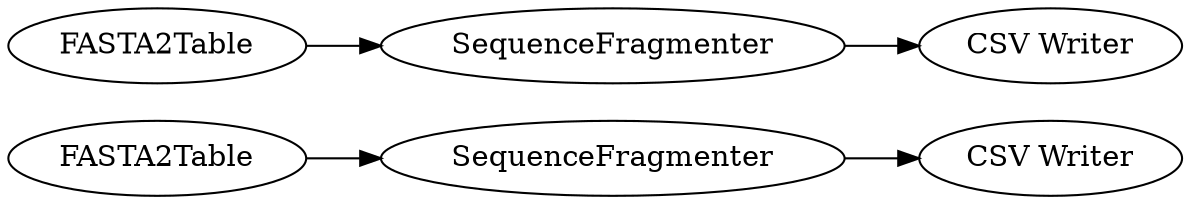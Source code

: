 digraph {
	2 -> 3
	1 -> 2
	5 -> 6
	4 -> 5
	5 [label=SequenceFragmenter]
	1 [label=FASTA2Table]
	4 [label=FASTA2Table]
	6 [label="CSV Writer"]
	3 [label="CSV Writer"]
	2 [label=SequenceFragmenter]
	rankdir=LR
}
